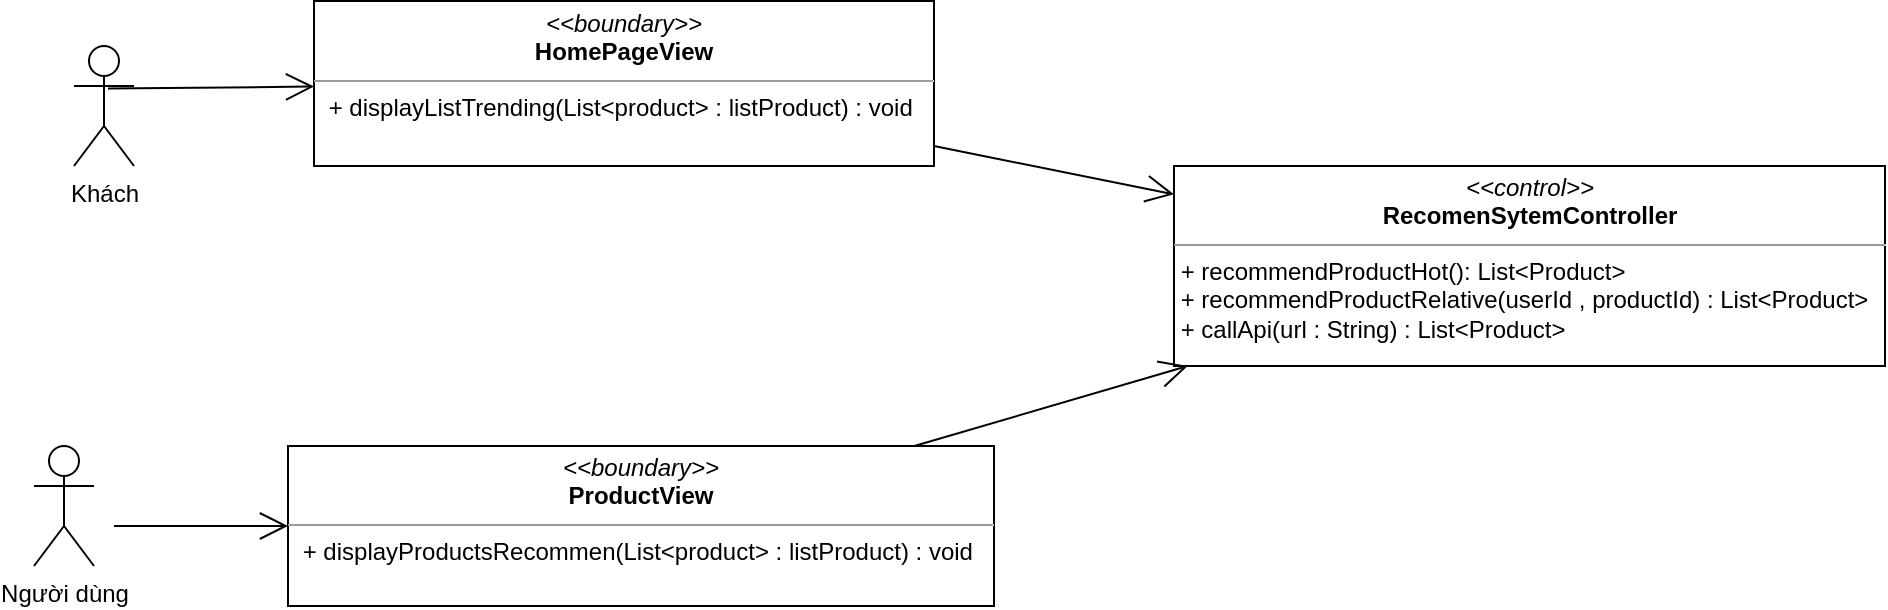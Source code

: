 <mxfile version="14.7.6" type="device"><diagram id="WwPwmWtiRU25C5_f-Wo9" name="Page-1"><mxGraphModel dx="1865" dy="1690" grid="1" gridSize="10" guides="1" tooltips="1" connect="1" arrows="1" fold="1" page="1" pageScale="1" pageWidth="827" pageHeight="1169" math="0" shadow="0"><root><mxCell id="0"/><mxCell id="1" parent="0"/><mxCell id="1PwelcsF98xSTbT21Ckk-1" value="&lt;p style=&quot;margin: 0px ; margin-top: 4px ; text-align: center&quot;&gt;&lt;i&gt;&amp;lt;&amp;lt;boundary&amp;gt;&amp;gt;&lt;/i&gt;&lt;br&gt;&lt;b&gt;HomePageView&lt;/b&gt;&lt;/p&gt;&lt;hr size=&quot;1&quot;&gt;&lt;p style=&quot;margin: 0px ; margin-left: 4px&quot;&gt;&lt;span&gt;&amp;nbsp;+ displayListTrending(List&amp;lt;product&amp;gt; : listProduct) : void&lt;/span&gt;&lt;br&gt;&lt;/p&gt;" style="verticalAlign=top;align=left;overflow=fill;fontSize=12;fontFamily=Helvetica;html=1;" parent="1" vertex="1"><mxGeometry x="120" y="-242.5" width="310" height="82.5" as="geometry"/></mxCell><mxCell id="1PwelcsF98xSTbT21Ckk-2" value="Người dùng" style="shape=umlActor;verticalLabelPosition=bottom;verticalAlign=top;html=1;" parent="1" vertex="1"><mxGeometry x="-20" y="-20" width="30" height="60" as="geometry"/></mxCell><mxCell id="1PwelcsF98xSTbT21Ckk-3" value="&lt;p style=&quot;margin: 0px ; margin-top: 4px ; text-align: center&quot;&gt;&lt;i&gt;&amp;lt;&amp;lt;boundary&amp;gt;&amp;gt;&lt;/i&gt;&lt;br&gt;&lt;b&gt;ProductView&lt;/b&gt;&lt;/p&gt;&lt;hr size=&quot;1&quot;&gt;&lt;p style=&quot;margin: 0px ; margin-left: 4px&quot;&gt;&lt;span&gt;&amp;nbsp;+ displayProductsRecommen(List&amp;lt;product&amp;gt; : listProduct) : void&lt;/span&gt;&lt;br&gt;&lt;/p&gt;" style="verticalAlign=top;align=left;overflow=fill;fontSize=12;fontFamily=Helvetica;html=1;" parent="1" vertex="1"><mxGeometry x="107" y="-20" width="353" height="80" as="geometry"/></mxCell><mxCell id="1PwelcsF98xSTbT21Ckk-5" value="&lt;p style=&quot;margin: 0px ; margin-top: 4px ; text-align: center&quot;&gt;&lt;i&gt;&amp;lt;&amp;lt;control&amp;gt;&amp;gt;&lt;/i&gt;&lt;br&gt;&lt;b&gt;RecomenSytemController&lt;/b&gt;&lt;/p&gt;&lt;hr size=&quot;1&quot;&gt;&amp;nbsp;+ recommendProductHot(): List&amp;lt;Product&amp;gt;&lt;br&gt;&amp;nbsp;+ recommendProductRelative(userId , productId) : List&amp;lt;Product&amp;gt;&lt;br&gt;&amp;nbsp;+ callApi(url : String) : List&amp;lt;Product&amp;gt;" style="verticalAlign=top;align=left;overflow=fill;fontSize=12;fontFamily=Helvetica;html=1;" parent="1" vertex="1"><mxGeometry x="550" y="-160" width="355.5" height="100" as="geometry"/></mxCell><mxCell id="1PwelcsF98xSTbT21Ckk-6" value="Khách" style="shape=umlActor;verticalLabelPosition=bottom;verticalAlign=top;html=1;" parent="1" vertex="1"><mxGeometry y="-220" width="30" height="60" as="geometry"/></mxCell><mxCell id="1PwelcsF98xSTbT21Ckk-7" value="" style="endArrow=open;endFill=1;endSize=12;html=1;exitX=0.567;exitY=0.355;exitDx=0;exitDy=0;exitPerimeter=0;" parent="1" source="1PwelcsF98xSTbT21Ckk-6" target="1PwelcsF98xSTbT21Ckk-1" edge="1"><mxGeometry width="160" relative="1" as="geometry"><mxPoint x="270" y="-20" as="sourcePoint"/><mxPoint x="430" y="-20" as="targetPoint"/></mxGeometry></mxCell><mxCell id="1PwelcsF98xSTbT21Ckk-8" value="" style="endArrow=open;endFill=1;endSize=12;html=1;" parent="1" source="1PwelcsF98xSTbT21Ckk-1" target="1PwelcsF98xSTbT21Ckk-5" edge="1"><mxGeometry width="160" relative="1" as="geometry"><mxPoint x="270" y="-20" as="sourcePoint"/><mxPoint x="430" y="-20" as="targetPoint"/></mxGeometry></mxCell><mxCell id="1PwelcsF98xSTbT21Ckk-9" value="" style="endArrow=open;endFill=1;endSize=12;html=1;" parent="1" source="1PwelcsF98xSTbT21Ckk-3" target="1PwelcsF98xSTbT21Ckk-5" edge="1"><mxGeometry width="160" relative="1" as="geometry"><mxPoint x="270" y="-20" as="sourcePoint"/><mxPoint x="430" y="-20" as="targetPoint"/></mxGeometry></mxCell><mxCell id="1PwelcsF98xSTbT21Ckk-10" value="" style="endArrow=open;endFill=1;endSize=12;html=1;" parent="1" target="1PwelcsF98xSTbT21Ckk-3" edge="1"><mxGeometry width="160" relative="1" as="geometry"><mxPoint x="20" y="20" as="sourcePoint"/><mxPoint x="60" y="20" as="targetPoint"/></mxGeometry></mxCell></root></mxGraphModel></diagram></mxfile>